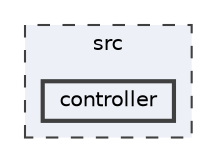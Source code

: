 digraph "src/controller"
{
 // LATEX_PDF_SIZE
  bgcolor="transparent";
  edge [fontname=Helvetica,fontsize=10,labelfontname=Helvetica,labelfontsize=10];
  node [fontname=Helvetica,fontsize=10,shape=box,height=0.2,width=0.4];
  compound=true
  subgraph clusterdir_68267d1309a1af8e8297ef4c3efbcdba {
    graph [ bgcolor="#edf0f7", pencolor="grey25", label="src", fontname=Helvetica,fontsize=10 style="filled,dashed", URL="dir_68267d1309a1af8e8297ef4c3efbcdba.html",tooltip=""]
  dir_41ef5d8a90b9cc03a02949a5c062e6f0 [label="controller", fillcolor="#edf0f7", color="grey25", style="filled,bold", URL="dir_41ef5d8a90b9cc03a02949a5c062e6f0.html",tooltip=""];
  }
}
